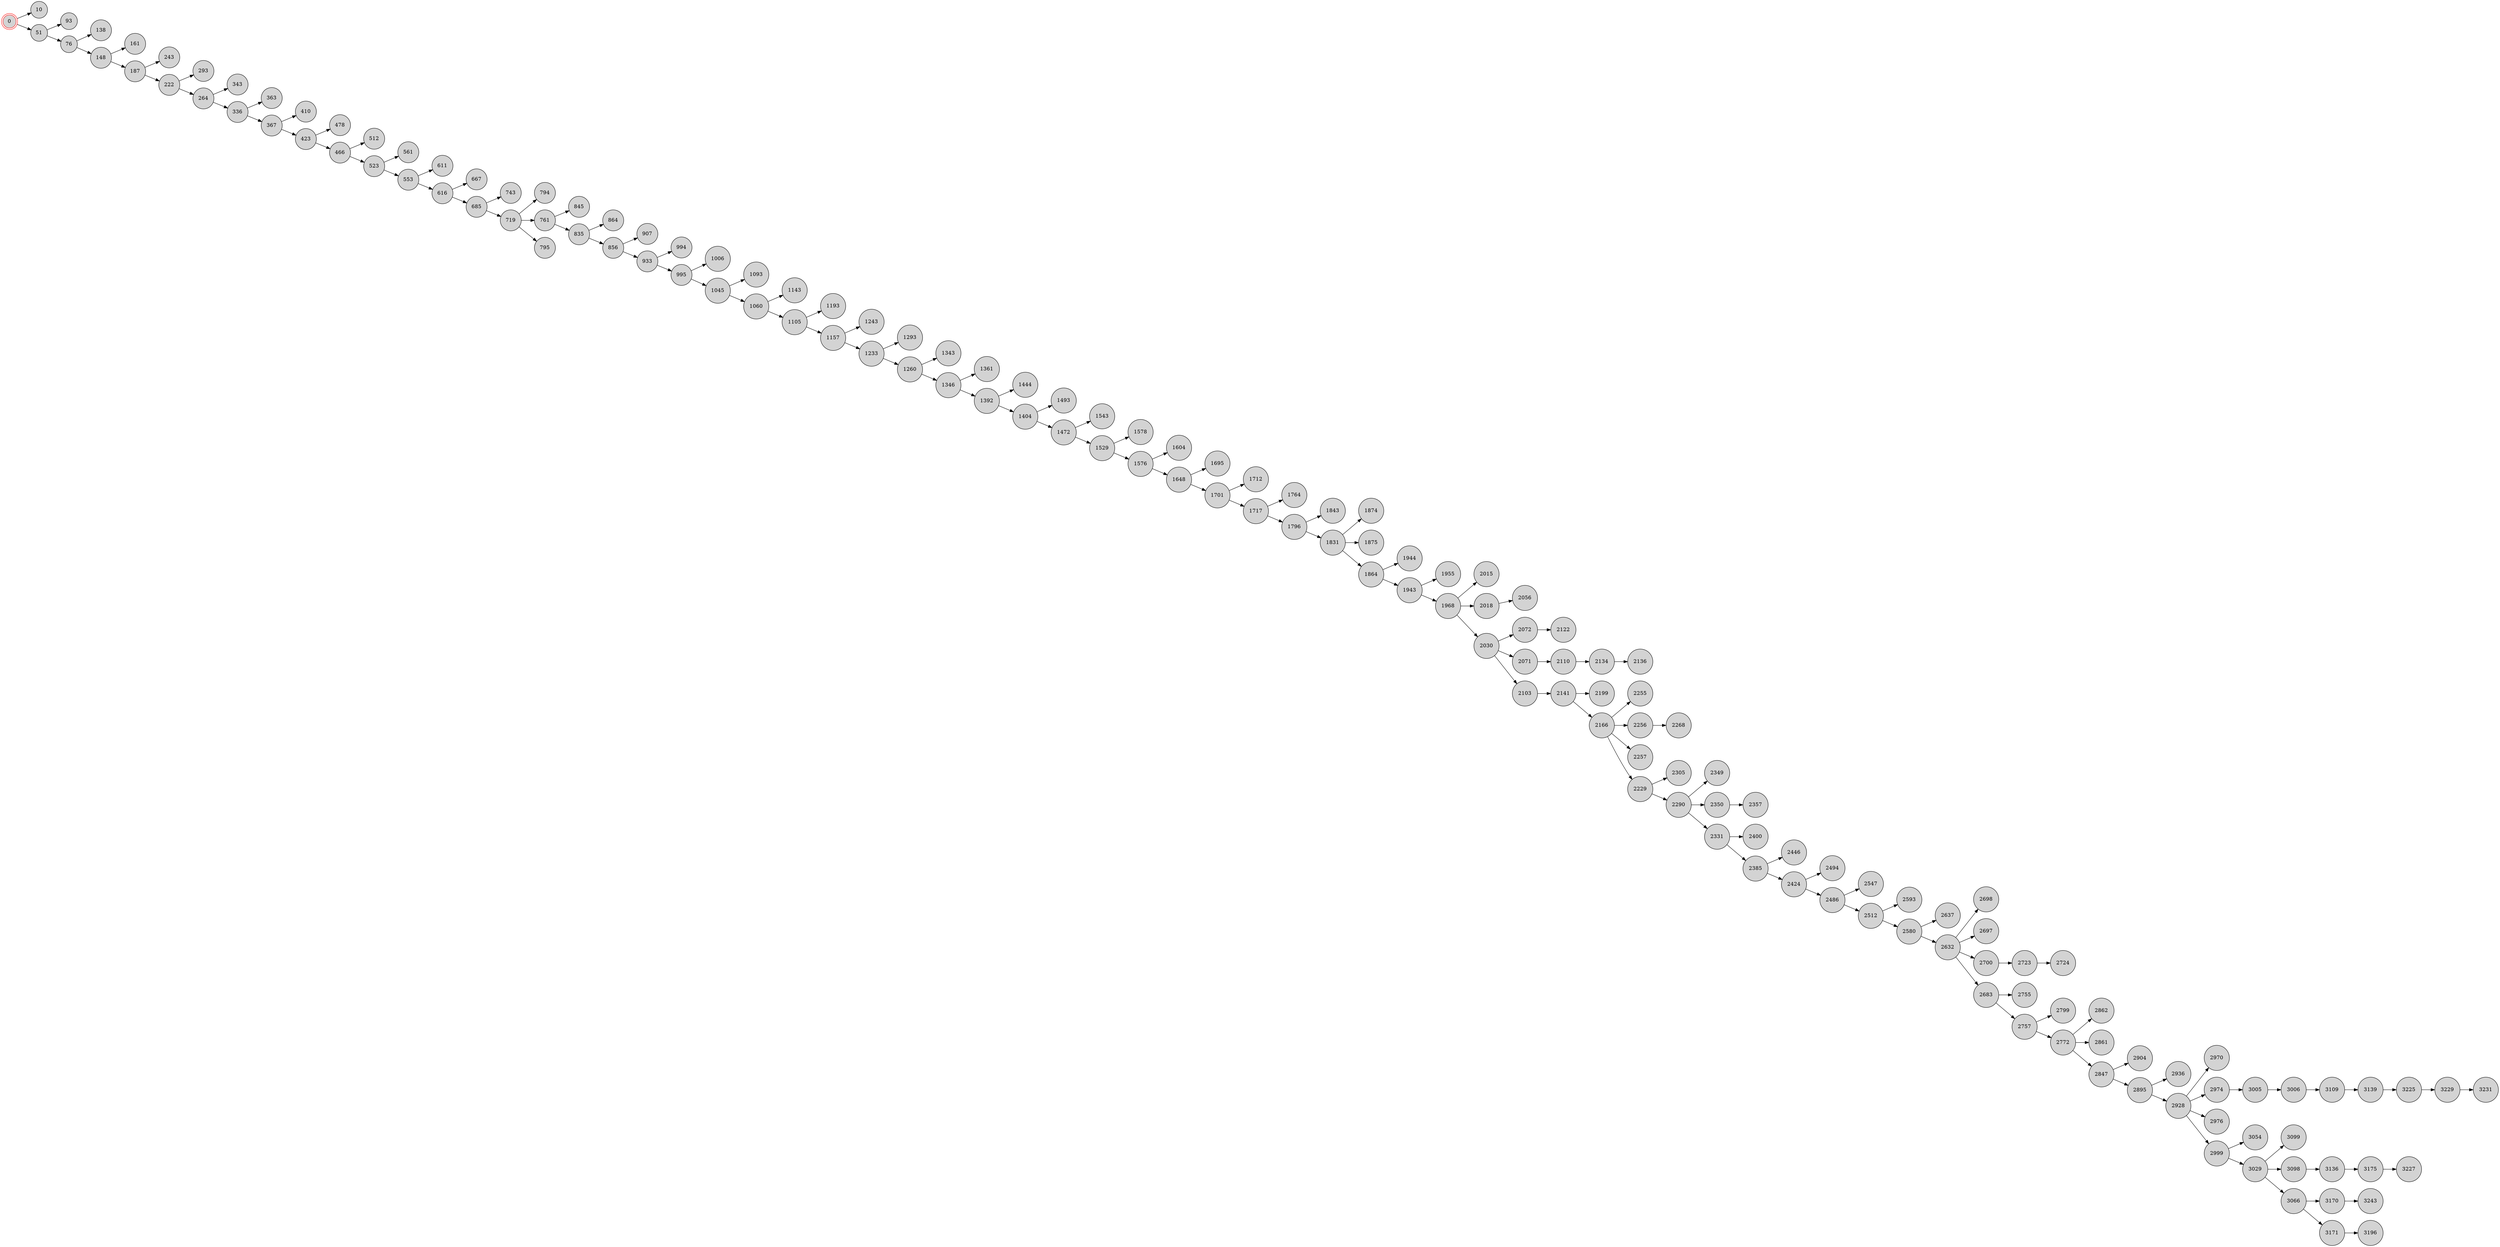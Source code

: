 digraph BlockchainTree {
    rankdir=LR;
    node [shape=circle, style=filled, fillcolor=lightgray];

    0 [shape=doublecircle, color=red];
    0 -> 10;
    0 -> 51;
    51 -> 93;
    51 -> 76;
    76 -> 138;
    76 -> 148;
    148 -> 161;
    148 -> 187;
    187 -> 243;
    187 -> 222;
    222 -> 293;
    222 -> 264;
    264 -> 343;
    264 -> 336;
    336 -> 363;
    336 -> 367;
    367 -> 410;
    367 -> 423;
    423 -> 478;
    423 -> 466;
    466 -> 512;
    466 -> 523;
    523 -> 561;
    523 -> 553;
    553 -> 611;
    553 -> 616;
    616 -> 667;
    616 -> 685;
    685 -> 743;
    685 -> 719;
    719 -> 794;
    719 -> 761;
    761 -> 845;
    719 -> 795;
    761 -> 835;
    835 -> 864;
    835 -> 856;
    856 -> 907;
    856 -> 933;
    933 -> 994;
    933 -> 995;
    995 -> 1006;
    995 -> 1045;
    1045 -> 1093;
    1045 -> 1060;
    1060 -> 1143;
    1060 -> 1105;
    1105 -> 1193;
    1105 -> 1157;
    1157 -> 1243;
    1157 -> 1233;
    1233 -> 1293;
    1233 -> 1260;
    1260 -> 1343;
    1260 -> 1346;
    1346 -> 1361;
    1346 -> 1392;
    1392 -> 1444;
    1392 -> 1404;
    1404 -> 1493;
    1404 -> 1472;
    1472 -> 1543;
    1472 -> 1529;
    1529 -> 1578;
    1529 -> 1576;
    1576 -> 1604;
    1576 -> 1648;
    1648 -> 1695;
    1648 -> 1701;
    1701 -> 1712;
    1701 -> 1717;
    1717 -> 1764;
    1717 -> 1796;
    1796 -> 1843;
    1796 -> 1831;
    1831 -> 1874;
    1831 -> 1875;
    1831 -> 1864;
    1864 -> 1944;
    1864 -> 1943;
    1943 -> 1955;
    1943 -> 1968;
    1968 -> 2015;
    1968 -> 2018;
    1968 -> 2030;
    2030 -> 2072;
    2030 -> 2071;
    2018 -> 2056;
    2072 -> 2122;
    2071 -> 2110;
    2110 -> 2134;
    2030 -> 2103;
    2103 -> 2141;
    2141 -> 2199;
    2141 -> 2166;
    2166 -> 2255;
    2134 -> 2136;
    2166 -> 2256;
    2166 -> 2257;
    2166 -> 2229;
    2229 -> 2305;
    2256 -> 2268;
    2229 -> 2290;
    2290 -> 2349;
    2290 -> 2350;
    2350 -> 2357;
    2290 -> 2331;
    2331 -> 2400;
    2331 -> 2385;
    2385 -> 2446;
    2385 -> 2424;
    2424 -> 2494;
    2424 -> 2486;
    2486 -> 2547;
    2486 -> 2512;
    2512 -> 2593;
    2512 -> 2580;
    2580 -> 2637;
    2580 -> 2632;
    2632 -> 2698;
    2632 -> 2697;
    2632 -> 2700;
    2700 -> 2723;
    2632 -> 2683;
    2683 -> 2755;
    2683 -> 2757;
    2757 -> 2799;
    2723 -> 2724;
    2757 -> 2772;
    2772 -> 2862;
    2772 -> 2861;
    2772 -> 2847;
    2847 -> 2904;
    2847 -> 2895;
    2895 -> 2936;
    2895 -> 2928;
    2928 -> 2970;
    2928 -> 2974;
    2974 -> 3005;
    2928 -> 2976;
    2928 -> 2999;
    2999 -> 3054;
    2999 -> 3029;
    3029 -> 3099;
    3005 -> 3006;
    3029 -> 3098;
    3006 -> 3109;
    3029 -> 3066;
    3066 -> 3170;
    3098 -> 3136;
    3066 -> 3171;
    3109 -> 3139;
    3136 -> 3175;
    3139 -> 3225;
    3225 -> 3229;
    3175 -> 3227;
    3170 -> 3243;
    3171 -> 3196;
    3229 -> 3231;
}
